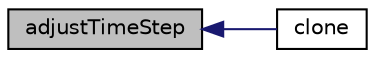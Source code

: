 digraph "adjustTimeStep"
{
  bgcolor="transparent";
  edge [fontname="Helvetica",fontsize="10",labelfontname="Helvetica",labelfontsize="10"];
  node [fontname="Helvetica",fontsize="10",shape=record];
  rankdir="LR";
  Node6602 [label="adjustTimeStep",height=0.2,width=0.4,color="black", fillcolor="grey75", style="filled", fontcolor="black"];
  Node6602 -> Node6603 [dir="back",color="midnightblue",fontsize="10",style="solid",fontname="Helvetica"];
  Node6603 [label="clone",height=0.2,width=0.4,color="black",URL="$a27217.html#a5e4223829d6a05f8e93d9f6606335fb3",tooltip="Return clone. "];
}
